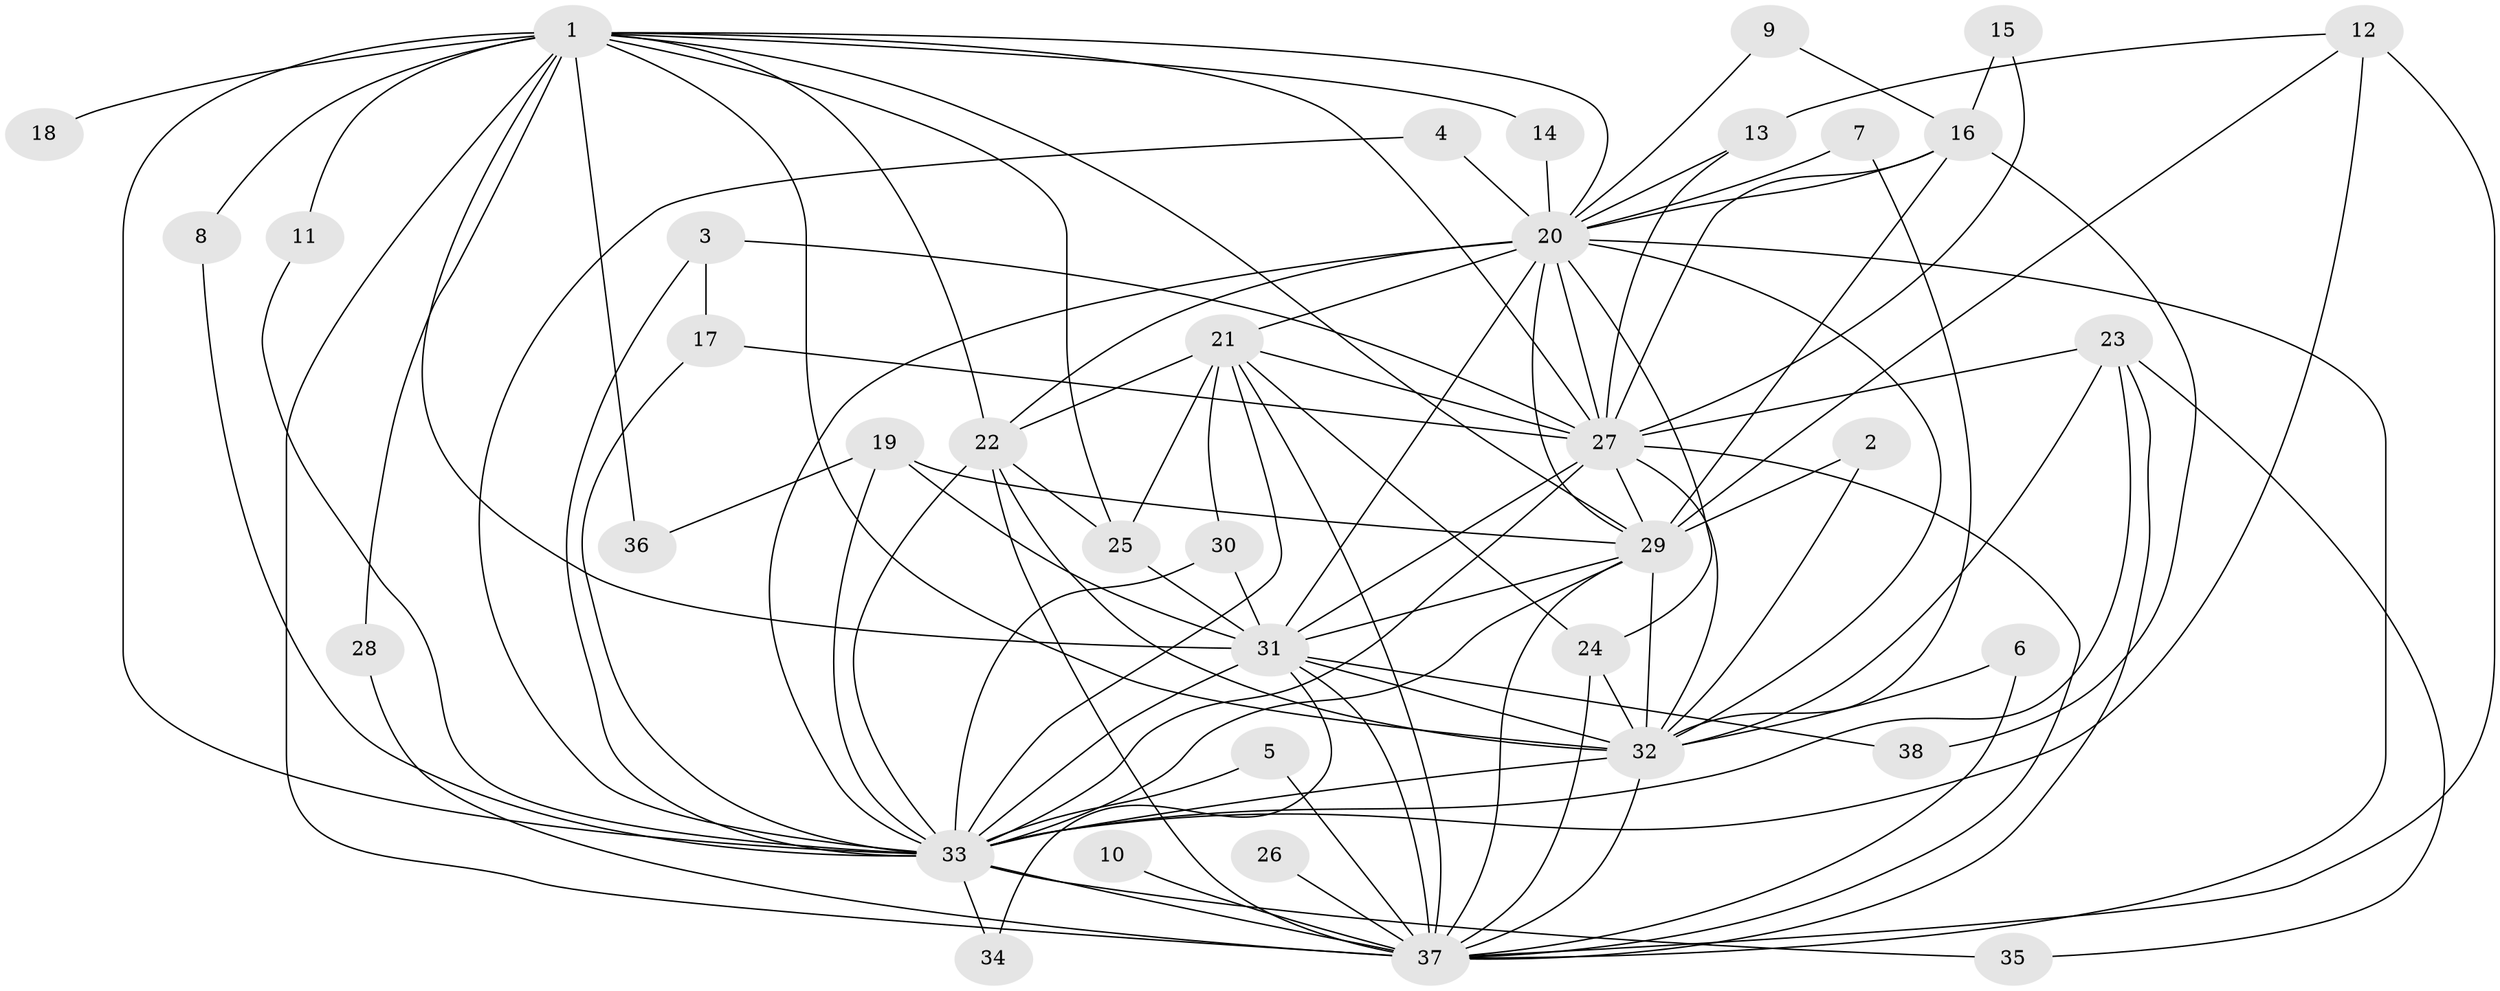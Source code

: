 // original degree distribution, {13: 0.013333333333333334, 17: 0.013333333333333334, 15: 0.02666666666666667, 20: 0.013333333333333334, 18: 0.04, 23: 0.013333333333333334, 27: 0.013333333333333334, 2: 0.6266666666666667, 3: 0.10666666666666667, 4: 0.08, 7: 0.013333333333333334, 6: 0.02666666666666667, 5: 0.013333333333333334}
// Generated by graph-tools (version 1.1) at 2025/25/03/09/25 03:25:37]
// undirected, 38 vertices, 103 edges
graph export_dot {
graph [start="1"]
  node [color=gray90,style=filled];
  1;
  2;
  3;
  4;
  5;
  6;
  7;
  8;
  9;
  10;
  11;
  12;
  13;
  14;
  15;
  16;
  17;
  18;
  19;
  20;
  21;
  22;
  23;
  24;
  25;
  26;
  27;
  28;
  29;
  30;
  31;
  32;
  33;
  34;
  35;
  36;
  37;
  38;
  1 -- 8 [weight=1.0];
  1 -- 11 [weight=1.0];
  1 -- 14 [weight=1.0];
  1 -- 18 [weight=1.0];
  1 -- 20 [weight=2.0];
  1 -- 22 [weight=2.0];
  1 -- 25 [weight=1.0];
  1 -- 27 [weight=3.0];
  1 -- 28 [weight=1.0];
  1 -- 29 [weight=2.0];
  1 -- 31 [weight=2.0];
  1 -- 32 [weight=2.0];
  1 -- 33 [weight=3.0];
  1 -- 36 [weight=1.0];
  1 -- 37 [weight=4.0];
  2 -- 29 [weight=1.0];
  2 -- 32 [weight=1.0];
  3 -- 17 [weight=1.0];
  3 -- 27 [weight=1.0];
  3 -- 33 [weight=2.0];
  4 -- 20 [weight=1.0];
  4 -- 33 [weight=1.0];
  5 -- 33 [weight=1.0];
  5 -- 37 [weight=1.0];
  6 -- 32 [weight=1.0];
  6 -- 37 [weight=1.0];
  7 -- 20 [weight=1.0];
  7 -- 32 [weight=1.0];
  8 -- 33 [weight=1.0];
  9 -- 16 [weight=1.0];
  9 -- 20 [weight=1.0];
  10 -- 37 [weight=2.0];
  11 -- 33 [weight=1.0];
  12 -- 13 [weight=1.0];
  12 -- 29 [weight=1.0];
  12 -- 33 [weight=1.0];
  12 -- 37 [weight=1.0];
  13 -- 20 [weight=1.0];
  13 -- 27 [weight=1.0];
  14 -- 20 [weight=1.0];
  15 -- 16 [weight=1.0];
  15 -- 27 [weight=1.0];
  16 -- 20 [weight=1.0];
  16 -- 27 [weight=1.0];
  16 -- 29 [weight=1.0];
  16 -- 38 [weight=1.0];
  17 -- 27 [weight=1.0];
  17 -- 33 [weight=1.0];
  19 -- 29 [weight=1.0];
  19 -- 31 [weight=1.0];
  19 -- 33 [weight=1.0];
  19 -- 36 [weight=1.0];
  20 -- 21 [weight=1.0];
  20 -- 22 [weight=1.0];
  20 -- 24 [weight=1.0];
  20 -- 27 [weight=1.0];
  20 -- 29 [weight=1.0];
  20 -- 31 [weight=1.0];
  20 -- 32 [weight=1.0];
  20 -- 33 [weight=1.0];
  20 -- 37 [weight=2.0];
  21 -- 22 [weight=1.0];
  21 -- 24 [weight=1.0];
  21 -- 25 [weight=1.0];
  21 -- 27 [weight=1.0];
  21 -- 30 [weight=1.0];
  21 -- 33 [weight=1.0];
  21 -- 37 [weight=1.0];
  22 -- 25 [weight=1.0];
  22 -- 32 [weight=2.0];
  22 -- 33 [weight=1.0];
  22 -- 37 [weight=1.0];
  23 -- 27 [weight=1.0];
  23 -- 32 [weight=1.0];
  23 -- 33 [weight=1.0];
  23 -- 35 [weight=1.0];
  23 -- 37 [weight=1.0];
  24 -- 32 [weight=1.0];
  24 -- 37 [weight=1.0];
  25 -- 31 [weight=1.0];
  26 -- 37 [weight=1.0];
  27 -- 29 [weight=2.0];
  27 -- 31 [weight=1.0];
  27 -- 32 [weight=1.0];
  27 -- 33 [weight=1.0];
  27 -- 37 [weight=3.0];
  28 -- 37 [weight=1.0];
  29 -- 31 [weight=1.0];
  29 -- 32 [weight=1.0];
  29 -- 33 [weight=1.0];
  29 -- 37 [weight=3.0];
  30 -- 31 [weight=2.0];
  30 -- 33 [weight=1.0];
  31 -- 32 [weight=2.0];
  31 -- 33 [weight=1.0];
  31 -- 34 [weight=1.0];
  31 -- 37 [weight=2.0];
  31 -- 38 [weight=1.0];
  32 -- 33 [weight=2.0];
  32 -- 37 [weight=2.0];
  33 -- 34 [weight=1.0];
  33 -- 35 [weight=1.0];
  33 -- 37 [weight=3.0];
}
